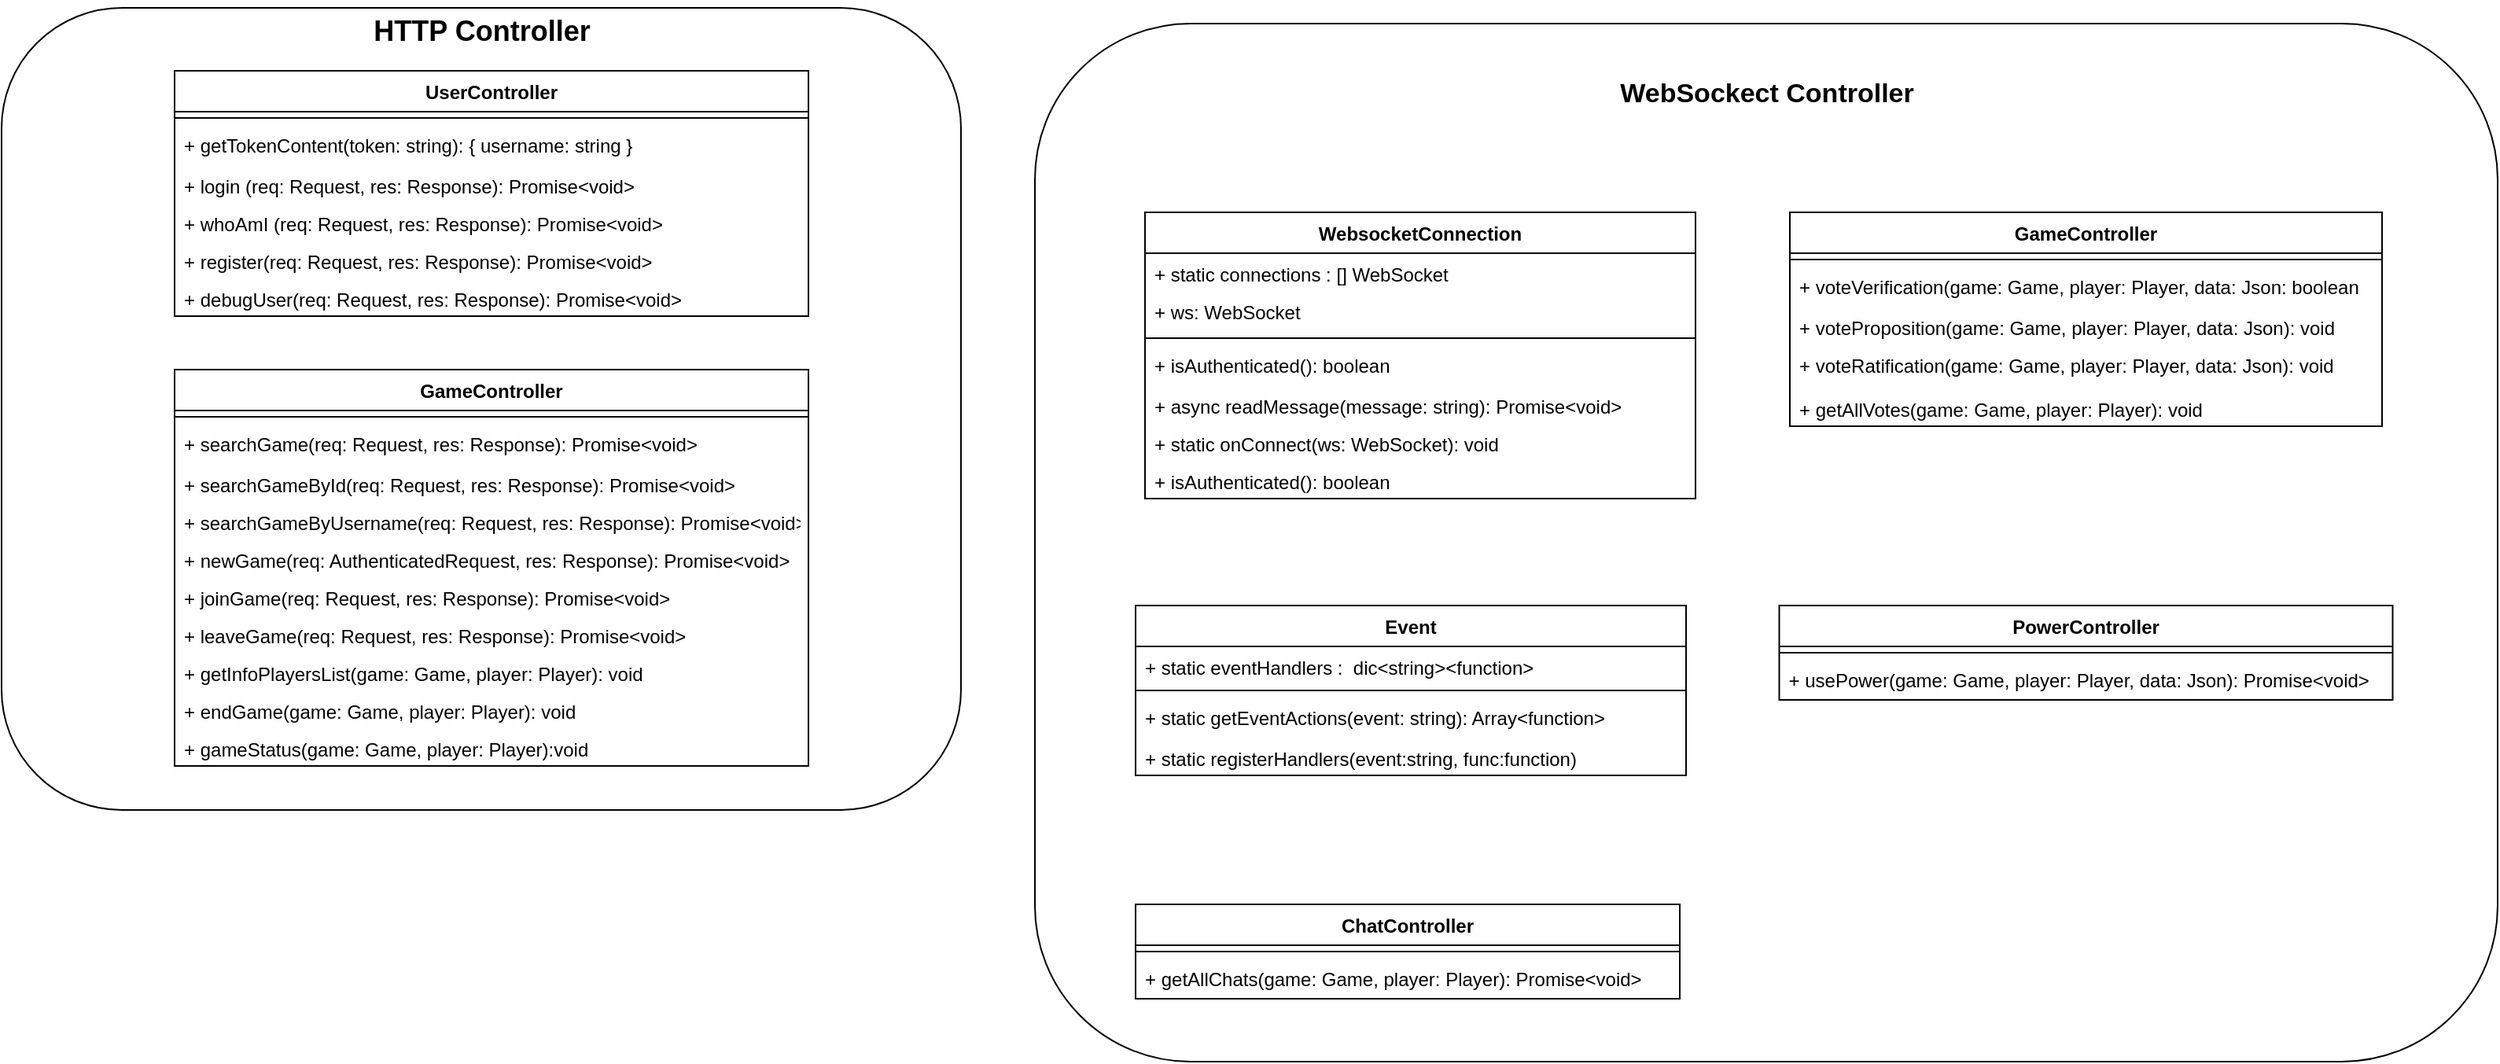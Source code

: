 <mxfile>
    <diagram id="afhwS8w-tHT_nvrFsbTK" name="Page-1">
        <mxGraphModel dx="2739" dy="3069" grid="1" gridSize="10" guides="1" tooltips="1" connect="1" arrows="1" fold="1" page="1" pageScale="1" pageWidth="827" pageHeight="1169" math="0" shadow="0">
            <root>
                <mxCell id="0"/>
                <mxCell id="1" parent="0"/>
                <mxCell id="95" value="" style="rounded=1;whiteSpace=wrap;html=1;" vertex="1" parent="1">
                    <mxGeometry x="-103" y="-1110" width="930" height="660" as="geometry"/>
                </mxCell>
                <mxCell id="93" value="" style="rounded=1;whiteSpace=wrap;html=1;" vertex="1" parent="1">
                    <mxGeometry x="-760" y="-1120" width="610" height="510" as="geometry"/>
                </mxCell>
                <mxCell id="2" value="WebsocketConnection" style="swimlane;fontStyle=1;align=center;verticalAlign=top;childLayout=stackLayout;horizontal=1;startSize=26;horizontalStack=0;resizeParent=1;resizeParentMax=0;resizeLast=0;collapsible=1;marginBottom=0;" vertex="1" parent="1">
                    <mxGeometry x="-33" y="-990" width="350" height="182" as="geometry"/>
                </mxCell>
                <mxCell id="32" value="+ static connections : [] WebSocket" style="text;strokeColor=none;fillColor=none;align=left;verticalAlign=top;spacingLeft=4;spacingRight=4;overflow=hidden;rotatable=0;points=[[0,0.5],[1,0.5]];portConstraint=eastwest;" vertex="1" parent="2">
                    <mxGeometry y="26" width="350" height="24" as="geometry"/>
                </mxCell>
                <mxCell id="3" value="+ ws: WebSocket" style="text;strokeColor=none;fillColor=none;align=left;verticalAlign=top;spacingLeft=4;spacingRight=4;overflow=hidden;rotatable=0;points=[[0,0.5],[1,0.5]];portConstraint=eastwest;" vertex="1" parent="2">
                    <mxGeometry y="50" width="350" height="26" as="geometry"/>
                </mxCell>
                <mxCell id="4" value="" style="line;strokeWidth=1;fillColor=none;align=left;verticalAlign=middle;spacingTop=-1;spacingLeft=3;spacingRight=3;rotatable=0;labelPosition=right;points=[];portConstraint=eastwest;strokeColor=inherit;" vertex="1" parent="2">
                    <mxGeometry y="76" width="350" height="8" as="geometry"/>
                </mxCell>
                <mxCell id="20" value="+ isAuthenticated(): boolean" style="text;strokeColor=none;fillColor=none;align=left;verticalAlign=top;spacingLeft=4;spacingRight=4;overflow=hidden;rotatable=0;points=[[0,0.5],[1,0.5]];portConstraint=eastwest;" vertex="1" parent="2">
                    <mxGeometry y="84" width="350" height="26" as="geometry"/>
                </mxCell>
                <mxCell id="26" value="+ async readMessage(message: string): Promise&lt;void&gt;&#10;" style="text;strokeColor=none;fillColor=none;align=left;verticalAlign=top;spacingLeft=4;spacingRight=4;overflow=hidden;rotatable=0;points=[[0,0.5],[1,0.5]];portConstraint=eastwest;" vertex="1" parent="2">
                    <mxGeometry y="110" width="350" height="24" as="geometry"/>
                </mxCell>
                <mxCell id="30" value="+ static onConnect(ws: WebSocket): void" style="text;strokeColor=none;fillColor=none;align=left;verticalAlign=top;spacingLeft=4;spacingRight=4;overflow=hidden;rotatable=0;points=[[0,0.5],[1,0.5]];portConstraint=eastwest;" vertex="1" parent="2">
                    <mxGeometry y="134" width="350" height="24" as="geometry"/>
                </mxCell>
                <mxCell id="31" value="+ isAuthenticated(): boolean" style="text;strokeColor=none;fillColor=none;align=left;verticalAlign=top;spacingLeft=4;spacingRight=4;overflow=hidden;rotatable=0;points=[[0,0.5],[1,0.5]];portConstraint=eastwest;" vertex="1" parent="2">
                    <mxGeometry y="158" width="350" height="24" as="geometry"/>
                </mxCell>
                <mxCell id="33" value="UserController" style="swimlane;fontStyle=1;align=center;verticalAlign=top;childLayout=stackLayout;horizontal=1;startSize=26;horizontalStack=0;resizeParent=1;resizeParentMax=0;resizeLast=0;collapsible=1;marginBottom=0;" vertex="1" parent="1">
                    <mxGeometry x="-650" y="-1080" width="403" height="156" as="geometry"/>
                </mxCell>
                <mxCell id="36" value="" style="line;strokeWidth=1;fillColor=none;align=left;verticalAlign=middle;spacingTop=-1;spacingLeft=3;spacingRight=3;rotatable=0;labelPosition=right;points=[];portConstraint=eastwest;strokeColor=inherit;" vertex="1" parent="33">
                    <mxGeometry y="26" width="403" height="8" as="geometry"/>
                </mxCell>
                <mxCell id="37" value="+ getTokenContent(token: string): { username: string }" style="text;strokeColor=none;fillColor=none;align=left;verticalAlign=top;spacingLeft=4;spacingRight=4;overflow=hidden;rotatable=0;points=[[0,0.5],[1,0.5]];portConstraint=eastwest;" vertex="1" parent="33">
                    <mxGeometry y="34" width="403" height="26" as="geometry"/>
                </mxCell>
                <mxCell id="38" value="+ login (req: Request, res: Response): Promise&lt;void&gt;" style="text;strokeColor=none;fillColor=none;align=left;verticalAlign=top;spacingLeft=4;spacingRight=4;overflow=hidden;rotatable=0;points=[[0,0.5],[1,0.5]];portConstraint=eastwest;" vertex="1" parent="33">
                    <mxGeometry y="60" width="403" height="24" as="geometry"/>
                </mxCell>
                <mxCell id="39" value="+ whoAmI (req: Request, res: Response): Promise&lt;void&gt;" style="text;strokeColor=none;fillColor=none;align=left;verticalAlign=top;spacingLeft=4;spacingRight=4;overflow=hidden;rotatable=0;points=[[0,0.5],[1,0.5]];portConstraint=eastwest;" vertex="1" parent="33">
                    <mxGeometry y="84" width="403" height="24" as="geometry"/>
                </mxCell>
                <mxCell id="40" value="+ register(req: Request, res: Response): Promise&lt;void&gt;" style="text;strokeColor=none;fillColor=none;align=left;verticalAlign=top;spacingLeft=4;spacingRight=4;overflow=hidden;rotatable=0;points=[[0,0.5],[1,0.5]];portConstraint=eastwest;" vertex="1" parent="33">
                    <mxGeometry y="108" width="403" height="24" as="geometry"/>
                </mxCell>
                <mxCell id="41" value="+ debugUser(req: Request, res: Response): Promise&lt;void&gt;" style="text;strokeColor=none;fillColor=none;align=left;verticalAlign=top;spacingLeft=4;spacingRight=4;overflow=hidden;rotatable=0;points=[[0,0.5],[1,0.5]];portConstraint=eastwest;" vertex="1" parent="33">
                    <mxGeometry y="132" width="403" height="24" as="geometry"/>
                </mxCell>
                <mxCell id="42" value="GameController" style="swimlane;fontStyle=1;align=center;verticalAlign=top;childLayout=stackLayout;horizontal=1;startSize=26;horizontalStack=0;resizeParent=1;resizeParentMax=0;resizeLast=0;collapsible=1;marginBottom=0;" vertex="1" parent="1">
                    <mxGeometry x="-650" y="-890" width="403" height="252" as="geometry"/>
                </mxCell>
                <mxCell id="43" value="" style="line;strokeWidth=1;fillColor=none;align=left;verticalAlign=middle;spacingTop=-1;spacingLeft=3;spacingRight=3;rotatable=0;labelPosition=right;points=[];portConstraint=eastwest;strokeColor=inherit;" vertex="1" parent="42">
                    <mxGeometry y="26" width="403" height="8" as="geometry"/>
                </mxCell>
                <mxCell id="44" value="+ searchGame(req: Request, res: Response): Promise&lt;void&gt;" style="text;strokeColor=none;fillColor=none;align=left;verticalAlign=top;spacingLeft=4;spacingRight=4;overflow=hidden;rotatable=0;points=[[0,0.5],[1,0.5]];portConstraint=eastwest;" vertex="1" parent="42">
                    <mxGeometry y="34" width="403" height="26" as="geometry"/>
                </mxCell>
                <mxCell id="45" value="+ searchGameById(req: Request, res: Response): Promise&lt;void&gt;" style="text;strokeColor=none;fillColor=none;align=left;verticalAlign=top;spacingLeft=4;spacingRight=4;overflow=hidden;rotatable=0;points=[[0,0.5],[1,0.5]];portConstraint=eastwest;" vertex="1" parent="42">
                    <mxGeometry y="60" width="403" height="24" as="geometry"/>
                </mxCell>
                <mxCell id="46" value="+ searchGameByUsername(req: Request, res: Response): Promise&lt;void&gt;" style="text;strokeColor=none;fillColor=none;align=left;verticalAlign=top;spacingLeft=4;spacingRight=4;overflow=hidden;rotatable=0;points=[[0,0.5],[1,0.5]];portConstraint=eastwest;" vertex="1" parent="42">
                    <mxGeometry y="84" width="403" height="24" as="geometry"/>
                </mxCell>
                <mxCell id="47" value="+ newGame(req: AuthenticatedRequest, res: Response): Promise&lt;void&gt;" style="text;strokeColor=none;fillColor=none;align=left;verticalAlign=top;spacingLeft=4;spacingRight=4;overflow=hidden;rotatable=0;points=[[0,0.5],[1,0.5]];portConstraint=eastwest;" vertex="1" parent="42">
                    <mxGeometry y="108" width="403" height="24" as="geometry"/>
                </mxCell>
                <mxCell id="49" value="+ joinGame(req: Request, res: Response): Promise&lt;void&gt;" style="text;strokeColor=none;fillColor=none;align=left;verticalAlign=top;spacingLeft=4;spacingRight=4;overflow=hidden;rotatable=0;points=[[0,0.5],[1,0.5]];portConstraint=eastwest;" vertex="1" parent="42">
                    <mxGeometry y="132" width="403" height="24" as="geometry"/>
                </mxCell>
                <mxCell id="50" value="+ leaveGame(req: Request, res: Response): Promise&lt;void&gt;" style="text;strokeColor=none;fillColor=none;align=left;verticalAlign=top;spacingLeft=4;spacingRight=4;overflow=hidden;rotatable=0;points=[[0,0.5],[1,0.5]];portConstraint=eastwest;" vertex="1" parent="42">
                    <mxGeometry y="156" width="403" height="24" as="geometry"/>
                </mxCell>
                <mxCell id="51" value="+ getInfoPlayersList(game: Game, player: Player): void" style="text;strokeColor=none;fillColor=none;align=left;verticalAlign=top;spacingLeft=4;spacingRight=4;overflow=hidden;rotatable=0;points=[[0,0.5],[1,0.5]];portConstraint=eastwest;" vertex="1" parent="42">
                    <mxGeometry y="180" width="403" height="24" as="geometry"/>
                </mxCell>
                <mxCell id="48" value="+ endGame(game: Game, player: Player): void" style="text;strokeColor=none;fillColor=none;align=left;verticalAlign=top;spacingLeft=4;spacingRight=4;overflow=hidden;rotatable=0;points=[[0,0.5],[1,0.5]];portConstraint=eastwest;" vertex="1" parent="42">
                    <mxGeometry y="204" width="403" height="24" as="geometry"/>
                </mxCell>
                <mxCell id="52" value="+ gameStatus(game: Game, player: Player):void" style="text;strokeColor=none;fillColor=none;align=left;verticalAlign=top;spacingLeft=4;spacingRight=4;overflow=hidden;rotatable=0;points=[[0,0.5],[1,0.5]];portConstraint=eastwest;" vertex="1" parent="42">
                    <mxGeometry y="228" width="403" height="24" as="geometry"/>
                </mxCell>
                <mxCell id="64" value="Event" style="swimlane;fontStyle=1;align=center;verticalAlign=top;childLayout=stackLayout;horizontal=1;startSize=26;horizontalStack=0;resizeParent=1;resizeParentMax=0;resizeLast=0;collapsible=1;marginBottom=0;" vertex="1" parent="1">
                    <mxGeometry x="-39" y="-740" width="350" height="108" as="geometry"/>
                </mxCell>
                <mxCell id="65" value="+ static eventHandlers :  dic&lt;string&gt;&lt;function&gt;" style="text;strokeColor=none;fillColor=none;align=left;verticalAlign=top;spacingLeft=4;spacingRight=4;overflow=hidden;rotatable=0;points=[[0,0.5],[1,0.5]];portConstraint=eastwest;" vertex="1" parent="64">
                    <mxGeometry y="26" width="350" height="24" as="geometry"/>
                </mxCell>
                <mxCell id="67" value="" style="line;strokeWidth=1;fillColor=none;align=left;verticalAlign=middle;spacingTop=-1;spacingLeft=3;spacingRight=3;rotatable=0;labelPosition=right;points=[];portConstraint=eastwest;strokeColor=inherit;" vertex="1" parent="64">
                    <mxGeometry y="50" width="350" height="8" as="geometry"/>
                </mxCell>
                <mxCell id="68" value="+ static getEventActions(event: string): Array&lt;function&gt;" style="text;strokeColor=none;fillColor=none;align=left;verticalAlign=top;spacingLeft=4;spacingRight=4;overflow=hidden;rotatable=0;points=[[0,0.5],[1,0.5]];portConstraint=eastwest;" vertex="1" parent="64">
                    <mxGeometry y="58" width="350" height="26" as="geometry"/>
                </mxCell>
                <mxCell id="69" value="+ static registerHandlers(event:string, func:function)" style="text;strokeColor=none;fillColor=none;align=left;verticalAlign=top;spacingLeft=4;spacingRight=4;overflow=hidden;rotatable=0;points=[[0,0.5],[1,0.5]];portConstraint=eastwest;" vertex="1" parent="64">
                    <mxGeometry y="84" width="350" height="24" as="geometry"/>
                </mxCell>
                <mxCell id="82" value="GameController" style="swimlane;fontStyle=1;align=center;verticalAlign=top;childLayout=stackLayout;horizontal=1;startSize=26;horizontalStack=0;resizeParent=1;resizeParentMax=0;resizeLast=0;collapsible=1;marginBottom=0;" vertex="1" parent="1">
                    <mxGeometry x="377" y="-990" width="376.5" height="136" as="geometry"/>
                </mxCell>
                <mxCell id="83" value="" style="line;strokeWidth=1;fillColor=none;align=left;verticalAlign=middle;spacingTop=-1;spacingLeft=3;spacingRight=3;rotatable=0;labelPosition=right;points=[];portConstraint=eastwest;strokeColor=inherit;" vertex="1" parent="82">
                    <mxGeometry y="26" width="376.5" height="8" as="geometry"/>
                </mxCell>
                <mxCell id="84" value="+ voteVerification(game: Game, player: Player, data: Json: boolean" style="text;strokeColor=none;fillColor=none;align=left;verticalAlign=top;spacingLeft=4;spacingRight=4;overflow=hidden;rotatable=0;points=[[0,0.5],[1,0.5]];portConstraint=eastwest;" vertex="1" parent="82">
                    <mxGeometry y="34" width="376.5" height="26" as="geometry"/>
                </mxCell>
                <mxCell id="85" value="+ voteProposition(game: Game, player: Player, data: Json): void" style="text;strokeColor=none;fillColor=none;align=left;verticalAlign=top;spacingLeft=4;spacingRight=4;overflow=hidden;rotatable=0;points=[[0,0.5],[1,0.5]];portConstraint=eastwest;" vertex="1" parent="82">
                    <mxGeometry y="60" width="376.5" height="24" as="geometry"/>
                </mxCell>
                <mxCell id="86" value="+ voteRatification(game: Game, player: Player, data: Json): void" style="text;strokeColor=none;fillColor=none;align=left;verticalAlign=top;spacingLeft=4;spacingRight=4;overflow=hidden;rotatable=0;points=[[0,0.5],[1,0.5]];portConstraint=eastwest;" vertex="1" parent="82">
                    <mxGeometry y="84" width="376.5" height="28" as="geometry"/>
                </mxCell>
                <mxCell id="87" value="+ getAllVotes(game: Game, player: Player): void" style="text;strokeColor=none;fillColor=none;align=left;verticalAlign=top;spacingLeft=4;spacingRight=4;overflow=hidden;rotatable=0;points=[[0,0.5],[1,0.5]];portConstraint=eastwest;" vertex="1" parent="82">
                    <mxGeometry y="112" width="376.5" height="24" as="geometry"/>
                </mxCell>
                <mxCell id="94" value="&lt;font style=&quot;font-size: 18px;&quot;&gt;&lt;b&gt;HTTP Controller&lt;/b&gt;&lt;/font&gt;" style="text;html=1;align=center;verticalAlign=middle;resizable=0;points=[];autosize=1;strokeColor=none;fillColor=none;" vertex="1" parent="1">
                    <mxGeometry x="-535" y="-1125" width="160" height="40" as="geometry"/>
                </mxCell>
                <mxCell id="96" value="&lt;font style=&quot;font-size: 17px;&quot;&gt;&lt;b&gt;WebSockect Controller&lt;/b&gt;&lt;/font&gt;" style="text;html=1;align=center;verticalAlign=middle;resizable=0;points=[];autosize=1;strokeColor=none;fillColor=none;" vertex="1" parent="1">
                    <mxGeometry x="257" y="-1080" width="210" height="30" as="geometry"/>
                </mxCell>
                <mxCell id="97" value="PowerController" style="swimlane;fontStyle=1;align=center;verticalAlign=top;childLayout=stackLayout;horizontal=1;startSize=26;horizontalStack=0;resizeParent=1;resizeParentMax=0;resizeLast=0;collapsible=1;marginBottom=0;" vertex="1" parent="1">
                    <mxGeometry x="370.25" y="-740" width="390" height="60" as="geometry"/>
                </mxCell>
                <mxCell id="99" value="" style="line;strokeWidth=1;fillColor=none;align=left;verticalAlign=middle;spacingTop=-1;spacingLeft=3;spacingRight=3;rotatable=0;labelPosition=right;points=[];portConstraint=eastwest;strokeColor=inherit;" vertex="1" parent="97">
                    <mxGeometry y="26" width="390" height="8" as="geometry"/>
                </mxCell>
                <mxCell id="100" value="+ usePower(game: Game, player: Player, data: Json): Promise&lt;void&gt;" style="text;strokeColor=none;fillColor=none;align=left;verticalAlign=top;spacingLeft=4;spacingRight=4;overflow=hidden;rotatable=0;points=[[0,0.5],[1,0.5]];portConstraint=eastwest;" vertex="1" parent="97">
                    <mxGeometry y="34" width="390" height="26" as="geometry"/>
                </mxCell>
                <mxCell id="102" value="ChatController" style="swimlane;fontStyle=1;align=center;verticalAlign=top;childLayout=stackLayout;horizontal=1;startSize=26;horizontalStack=0;resizeParent=1;resizeParentMax=0;resizeLast=0;collapsible=1;marginBottom=0;" vertex="1" parent="1">
                    <mxGeometry x="-39" y="-550" width="346" height="60" as="geometry"/>
                </mxCell>
                <mxCell id="103" value="" style="line;strokeWidth=1;fillColor=none;align=left;verticalAlign=middle;spacingTop=-1;spacingLeft=3;spacingRight=3;rotatable=0;labelPosition=right;points=[];portConstraint=eastwest;strokeColor=inherit;" vertex="1" parent="102">
                    <mxGeometry y="26" width="346" height="8" as="geometry"/>
                </mxCell>
                <mxCell id="104" value="+ getAllChats(game: Game, player: Player): Promise&lt;void&gt;" style="text;strokeColor=none;fillColor=none;align=left;verticalAlign=top;spacingLeft=4;spacingRight=4;overflow=hidden;rotatable=0;points=[[0,0.5],[1,0.5]];portConstraint=eastwest;" vertex="1" parent="102">
                    <mxGeometry y="34" width="346" height="26" as="geometry"/>
                </mxCell>
            </root>
        </mxGraphModel>
    </diagram>
</mxfile>
